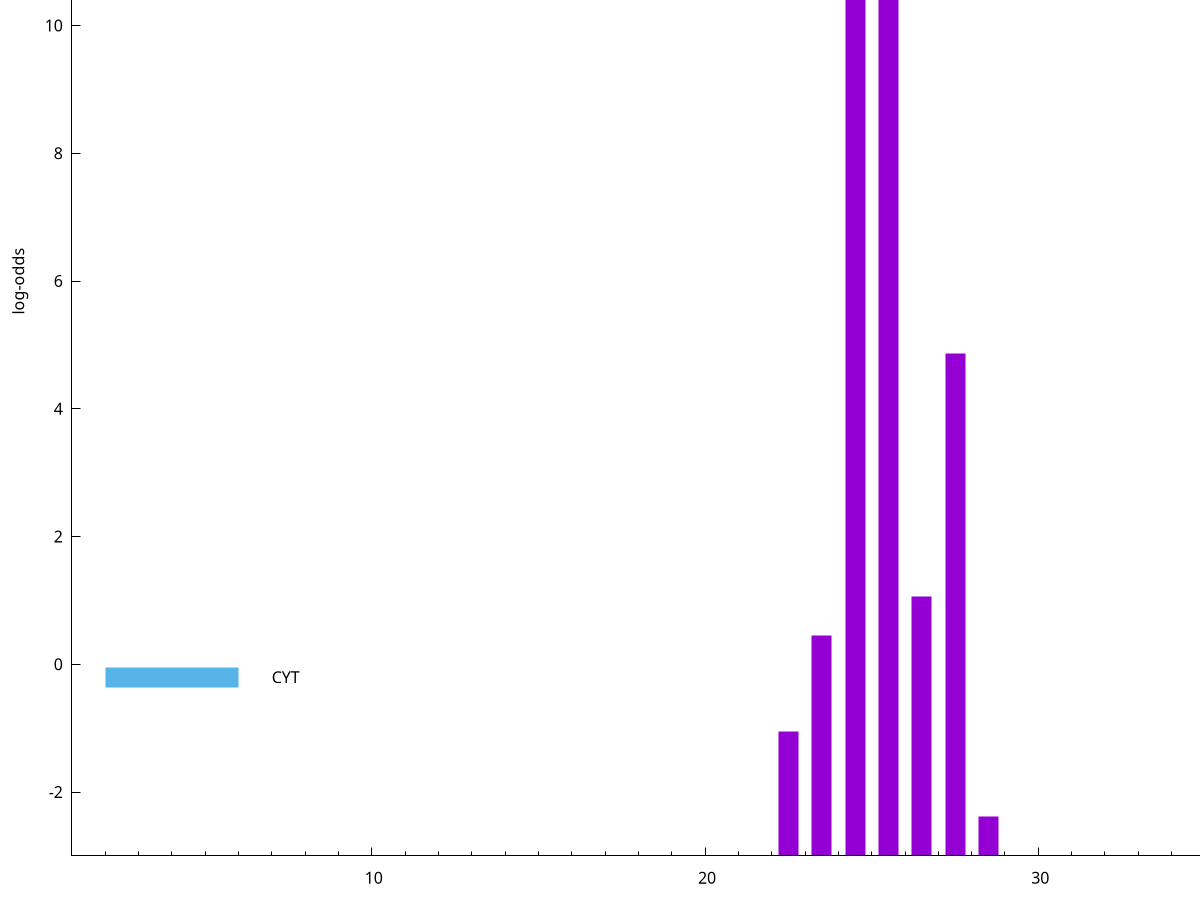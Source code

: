 set title "LipoP predictions for SRR4017833.gff"
set size 2., 1.4
set xrange [1:70] 
set mxtics 10
set yrange [-3:15]
set y2range [0:18]
set ylabel "log-odds"
set term postscript eps color solid "Helvetica" 30
set output "SRR4017833.gff66.eps"
set arrow from 2,12.1994 to 6,12.1994 nohead lt 1 lw 20
set label "SpI" at 7,12.1994
set arrow from 2,-0.200913 to 6,-0.200913 nohead lt 3 lw 20
set label "CYT" at 7,-0.200913
set arrow from 2,12.1994 to 6,12.1994 nohead lt 1 lw 20
set label "SpI" at 7,12.1994
# NOTE: The scores below are the log-odds scores with the threshold
# NOTE: subtracted (a hack to make gnuplot make the histogram all
# NOTE: look nice).
plot "-" axes x1y2 title "" with impulses lt 1 lw 20
24.500000 14.376700
25.500000 13.973600
27.500000 7.863480
26.500000 4.063610
23.500000 3.458418
22.500000 1.942760
28.500000 0.619520
e
exit
